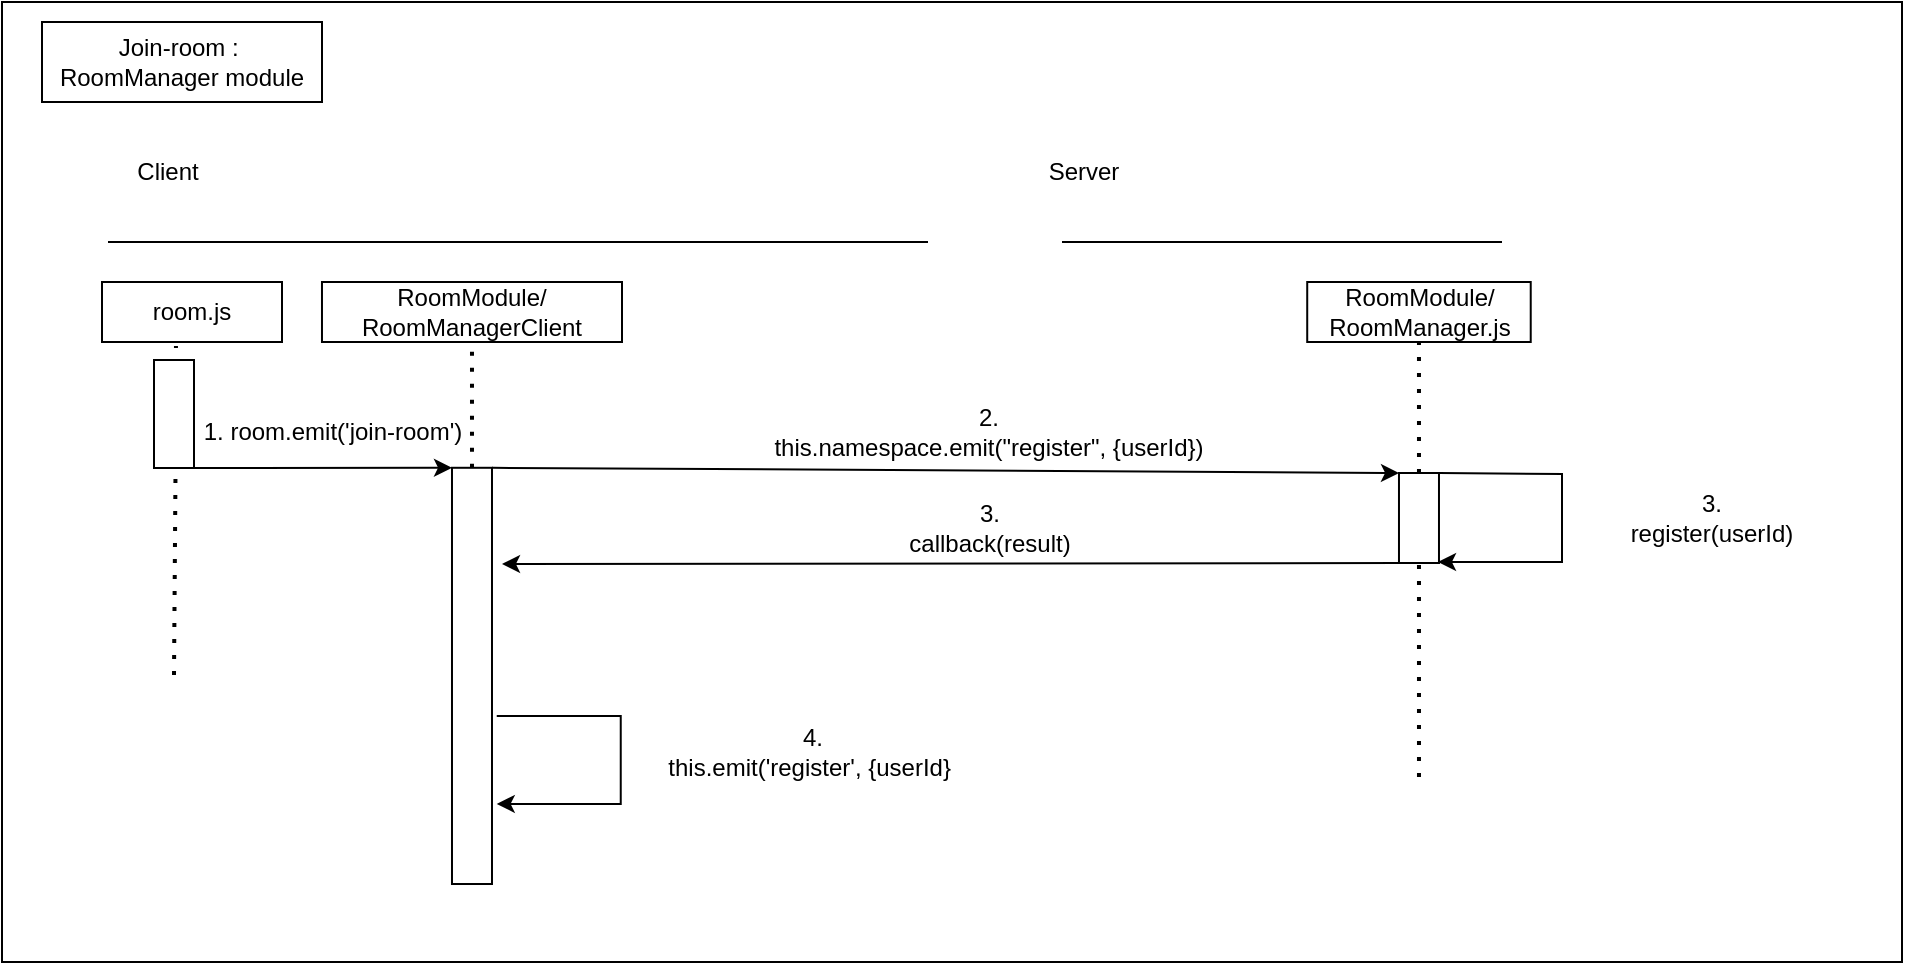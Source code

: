 <mxfile version="20.8.21" type="github">
  <diagram id="Z87XCZslrCXwQrkr19RX" name="Page-1">
    <mxGraphModel dx="2261" dy="707" grid="1" gridSize="10" guides="1" tooltips="1" connect="1" arrows="1" fold="1" page="1" pageScale="1" pageWidth="827" pageHeight="1169" math="0" shadow="0">
      <root>
        <mxCell id="0" />
        <mxCell id="1" parent="0" />
        <mxCell id="S6yvC7qdEsfKQvKiLP5z-28" value="" style="rounded=0;whiteSpace=wrap;html=1;" parent="1" vertex="1">
          <mxGeometry x="-750" y="60" width="950" height="480" as="geometry" />
        </mxCell>
        <mxCell id="S6yvC7qdEsfKQvKiLP5z-32" value="" style="endArrow=none;dashed=1;html=1;dashPattern=1 3;strokeWidth=2;rounded=0;entryX=0.5;entryY=1;entryDx=0;entryDy=0;startArrow=none;" parent="1" source="S6yvC7qdEsfKQvKiLP5z-33" target="S6yvC7qdEsfKQvKiLP5z-30" edge="1">
          <mxGeometry width="50" height="50" relative="1" as="geometry">
            <mxPoint x="-522.25" y="650" as="sourcePoint" />
            <mxPoint x="-522.25" y="280" as="targetPoint" />
          </mxGeometry>
        </mxCell>
        <mxCell id="S6yvC7qdEsfKQvKiLP5z-27" value="" style="rounded=0;whiteSpace=wrap;html=1;" parent="1" vertex="1">
          <mxGeometry x="-730" y="70" width="140" height="40" as="geometry" />
        </mxCell>
        <mxCell id="S6yvC7qdEsfKQvKiLP5z-1" value="room.js" style="rounded=0;whiteSpace=wrap;html=1;" parent="1" vertex="1">
          <mxGeometry x="-700" y="200" width="90" height="30" as="geometry" />
        </mxCell>
        <mxCell id="S6yvC7qdEsfKQvKiLP5z-3" value="RoomModule/&lt;br&gt;RoomManager.js" style="rounded=0;whiteSpace=wrap;html=1;" parent="1" vertex="1">
          <mxGeometry x="-97.39" y="200" width="111.75" height="30" as="geometry" />
        </mxCell>
        <mxCell id="S6yvC7qdEsfKQvKiLP5z-5" value="" style="endArrow=none;dashed=1;html=1;dashPattern=1 3;strokeWidth=2;rounded=0;entryX=0.411;entryY=1.067;entryDx=0;entryDy=0;entryPerimeter=0;startArrow=none;" parent="1" target="S6yvC7qdEsfKQvKiLP5z-1" edge="1">
          <mxGeometry width="50" height="50" relative="1" as="geometry">
            <mxPoint x="-663.523" y="265" as="sourcePoint" />
            <mxPoint x="-303" y="480" as="targetPoint" />
          </mxGeometry>
        </mxCell>
        <mxCell id="S6yvC7qdEsfKQvKiLP5z-6" value="" style="endArrow=none;dashed=1;html=1;dashPattern=1 3;strokeWidth=2;rounded=0;entryX=0.5;entryY=1;entryDx=0;entryDy=0;startArrow=none;" parent="1" source="QYz8oIN1GEiqAUlNkPk4-4" target="S6yvC7qdEsfKQvKiLP5z-3" edge="1">
          <mxGeometry width="50" height="50" relative="1" as="geometry">
            <mxPoint x="-187.75" y="690" as="sourcePoint" />
            <mxPoint x="-41.5" y="280" as="targetPoint" />
          </mxGeometry>
        </mxCell>
        <mxCell id="S6yvC7qdEsfKQvKiLP5z-9" value="" style="endArrow=none;html=1;rounded=0;" parent="1" edge="1">
          <mxGeometry width="50" height="50" relative="1" as="geometry">
            <mxPoint x="-697" y="180" as="sourcePoint" />
            <mxPoint x="-287" y="180" as="targetPoint" />
          </mxGeometry>
        </mxCell>
        <mxCell id="S6yvC7qdEsfKQvKiLP5z-10" value="" style="endArrow=none;html=1;rounded=0;" parent="1" edge="1">
          <mxGeometry width="50" height="50" relative="1" as="geometry">
            <mxPoint x="-220" y="180" as="sourcePoint" />
            <mxPoint y="180" as="targetPoint" />
          </mxGeometry>
        </mxCell>
        <mxCell id="S6yvC7qdEsfKQvKiLP5z-11" value="Client" style="text;strokeColor=none;align=center;fillColor=none;html=1;verticalAlign=middle;whiteSpace=wrap;rounded=0;" parent="1" vertex="1">
          <mxGeometry x="-697" y="130" width="60" height="30" as="geometry" />
        </mxCell>
        <mxCell id="S6yvC7qdEsfKQvKiLP5z-12" value="Server" style="text;strokeColor=none;align=center;fillColor=none;html=1;verticalAlign=middle;whiteSpace=wrap;rounded=0;" parent="1" vertex="1">
          <mxGeometry x="-239.5" y="130" width="60" height="30" as="geometry" />
        </mxCell>
        <mxCell id="S6yvC7qdEsfKQvKiLP5z-14" value="" style="endArrow=none;dashed=1;html=1;dashPattern=1 3;strokeWidth=2;rounded=0;entryX=1;entryY=0.5;entryDx=0;entryDy=0;" parent="1" edge="1">
          <mxGeometry width="50" height="50" relative="1" as="geometry">
            <mxPoint x="-664" y="396.5" as="sourcePoint" />
            <mxPoint x="-663" y="261.5" as="targetPoint" />
          </mxGeometry>
        </mxCell>
        <mxCell id="S6yvC7qdEsfKQvKiLP5z-26" value="Join-room :&amp;nbsp;&lt;br&gt;RoomManager module" style="text;strokeColor=none;align=center;fillColor=none;html=1;verticalAlign=middle;whiteSpace=wrap;rounded=0;" parent="1" vertex="1">
          <mxGeometry x="-725" y="75" width="130" height="30" as="geometry" />
        </mxCell>
        <mxCell id="S6yvC7qdEsfKQvKiLP5z-30" value="RoomModule/&lt;br&gt;RoomManagerClient" style="rounded=0;whiteSpace=wrap;html=1;" parent="1" vertex="1">
          <mxGeometry x="-590.01" y="200" width="150.01" height="30" as="geometry" />
        </mxCell>
        <mxCell id="S6yvC7qdEsfKQvKiLP5z-33" value="" style="rounded=0;whiteSpace=wrap;html=1;rotation=90;" parent="1" vertex="1">
          <mxGeometry x="-619.06" y="386.95" width="208.11" height="20" as="geometry" />
        </mxCell>
        <mxCell id="S6yvC7qdEsfKQvKiLP5z-35" value="" style="endArrow=classic;html=1;rounded=0;entryX=0;entryY=1;entryDx=0;entryDy=0;exitX=1;exitY=0;exitDx=0;exitDy=0;" parent="1" source="VE9qQbwJ7asa3l0-s3IV-35" target="S6yvC7qdEsfKQvKiLP5z-33" edge="1">
          <mxGeometry width="50" height="50" relative="1" as="geometry">
            <mxPoint x="-663.5" y="291.5" as="sourcePoint" />
            <mxPoint x="-540" y="292" as="targetPoint" />
          </mxGeometry>
        </mxCell>
        <mxCell id="S6yvC7qdEsfKQvKiLP5z-36" value="1. room.emit(&#39;join-room&#39;)" style="text;strokeColor=none;align=center;fillColor=none;html=1;verticalAlign=middle;whiteSpace=wrap;rounded=0;" parent="1" vertex="1">
          <mxGeometry x="-658.25" y="260" width="146.5" height="30" as="geometry" />
        </mxCell>
        <mxCell id="QYz8oIN1GEiqAUlNkPk4-4" value="" style="rounded=0;whiteSpace=wrap;html=1;rotation=90;spacing=4;" parent="1" vertex="1">
          <mxGeometry x="-64.01" y="308" width="45" height="20" as="geometry" />
        </mxCell>
        <mxCell id="QYz8oIN1GEiqAUlNkPk4-14" value="" style="endArrow=none;dashed=1;html=1;dashPattern=1 3;strokeWidth=2;rounded=0;entryX=1;entryY=0.5;entryDx=0;entryDy=0;exitX=0;exitY=0.5;exitDx=0;exitDy=0;startArrow=none;" parent="1" target="QYz8oIN1GEiqAUlNkPk4-4" edge="1">
          <mxGeometry width="50" height="50" relative="1" as="geometry">
            <mxPoint x="-41.51" y="447.5" as="sourcePoint" />
            <mxPoint x="-68" y="280" as="targetPoint" />
          </mxGeometry>
        </mxCell>
        <mxCell id="VE9qQbwJ7asa3l0-s3IV-35" value="" style="rounded=0;whiteSpace=wrap;html=1;rotation=90;" parent="1" vertex="1">
          <mxGeometry x="-691" y="256" width="54" height="20" as="geometry" />
        </mxCell>
        <mxCell id="UQ8lVdm8DVR-YvWxI9tz-3" value="" style="endArrow=classic;html=1;rounded=0;exitX=0;exitY=0;exitDx=0;exitDy=0;entryX=0;entryY=1;entryDx=0;entryDy=0;" parent="1" source="S6yvC7qdEsfKQvKiLP5z-33" target="QYz8oIN1GEiqAUlNkPk4-4" edge="1">
          <mxGeometry width="50" height="50" relative="1" as="geometry">
            <mxPoint x="-360" y="460" as="sourcePoint" />
            <mxPoint x="-350" y="295.5" as="targetPoint" />
          </mxGeometry>
        </mxCell>
        <mxCell id="UQ8lVdm8DVR-YvWxI9tz-4" value="2. &lt;br&gt;this.namespace.emit(&quot;register&quot;, {userId})" style="text;strokeColor=none;align=center;fillColor=none;html=1;verticalAlign=middle;whiteSpace=wrap;rounded=0;" parent="1" vertex="1">
          <mxGeometry x="-370" y="260" width="227.37" height="30" as="geometry" />
        </mxCell>
        <mxCell id="UQ8lVdm8DVR-YvWxI9tz-10" value="4.&lt;br&gt;this.emit(&#39;register&#39;, {userId}&amp;nbsp;" style="text;strokeColor=none;align=center;fillColor=none;html=1;verticalAlign=middle;whiteSpace=wrap;rounded=0;" parent="1" vertex="1">
          <mxGeometry x="-440" y="420" width="191.31" height="30" as="geometry" />
        </mxCell>
        <mxCell id="0YqmBp7bsmB_7vai2j1d-2" value="" style="endArrow=classic;html=1;rounded=0;exitX=0;exitY=0;exitDx=0;exitDy=0;" parent="1" source="QYz8oIN1GEiqAUlNkPk4-4" edge="1">
          <mxGeometry width="50" height="50" relative="1" as="geometry">
            <mxPoint x="-350" y="440" as="sourcePoint" />
            <mxPoint x="-32" y="340" as="targetPoint" />
            <Array as="points">
              <mxPoint x="30" y="296" />
              <mxPoint x="30" y="340" />
            </Array>
          </mxGeometry>
        </mxCell>
        <mxCell id="0YqmBp7bsmB_7vai2j1d-3" value="3. &lt;br&gt;register(userId)" style="text;strokeColor=none;align=center;fillColor=none;html=1;verticalAlign=middle;whiteSpace=wrap;rounded=0;" parent="1" vertex="1">
          <mxGeometry x="50" y="303" width="110" height="30" as="geometry" />
        </mxCell>
        <mxCell id="Uzw1Vd3eU-C7-vxL9UCF-1" value="" style="endArrow=classic;html=1;rounded=0;exitX=1;exitY=1;exitDx=0;exitDy=0;" edge="1" parent="1" source="QYz8oIN1GEiqAUlNkPk4-4">
          <mxGeometry width="50" height="50" relative="1" as="geometry">
            <mxPoint x="-120" y="290" as="sourcePoint" />
            <mxPoint x="-500" y="341" as="targetPoint" />
          </mxGeometry>
        </mxCell>
        <mxCell id="Uzw1Vd3eU-C7-vxL9UCF-2" value="3. &lt;br&gt;callback(result)" style="text;strokeColor=none;align=center;fillColor=none;html=1;verticalAlign=middle;whiteSpace=wrap;rounded=0;" vertex="1" parent="1">
          <mxGeometry x="-311.32" y="308" width="110" height="30" as="geometry" />
        </mxCell>
        <mxCell id="Uzw1Vd3eU-C7-vxL9UCF-3" value="" style="endArrow=classic;html=1;rounded=0;exitX=0;exitY=0;exitDx=0;exitDy=0;" edge="1" parent="1">
          <mxGeometry width="50" height="50" relative="1" as="geometry">
            <mxPoint x="-502.63" y="416.95" as="sourcePoint" />
            <mxPoint x="-502.63" y="460.95" as="targetPoint" />
            <Array as="points">
              <mxPoint x="-440.63" y="416.95" />
              <mxPoint x="-440.63" y="460.95" />
            </Array>
          </mxGeometry>
        </mxCell>
      </root>
    </mxGraphModel>
  </diagram>
</mxfile>
